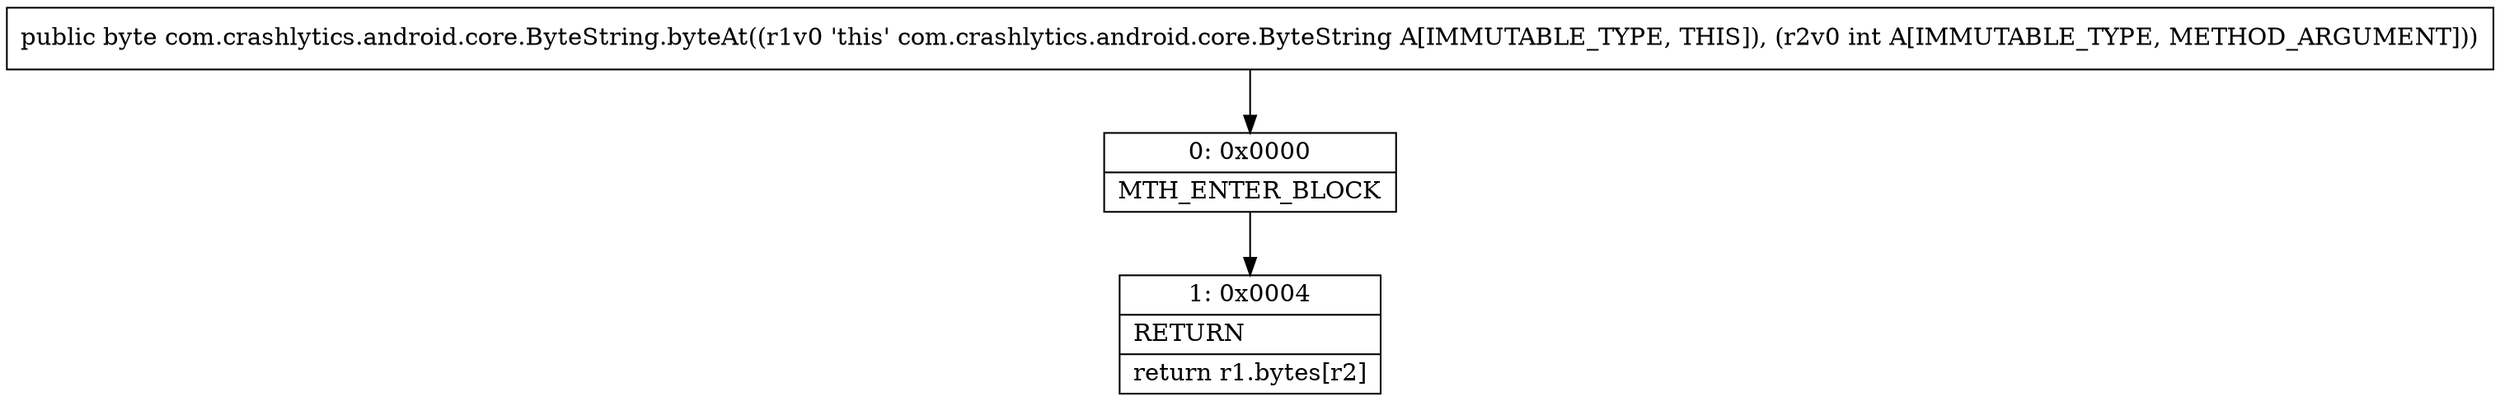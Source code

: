 digraph "CFG forcom.crashlytics.android.core.ByteString.byteAt(I)B" {
Node_0 [shape=record,label="{0\:\ 0x0000|MTH_ENTER_BLOCK\l}"];
Node_1 [shape=record,label="{1\:\ 0x0004|RETURN\l|return r1.bytes[r2]\l}"];
MethodNode[shape=record,label="{public byte com.crashlytics.android.core.ByteString.byteAt((r1v0 'this' com.crashlytics.android.core.ByteString A[IMMUTABLE_TYPE, THIS]), (r2v0 int A[IMMUTABLE_TYPE, METHOD_ARGUMENT])) }"];
MethodNode -> Node_0;
Node_0 -> Node_1;
}

